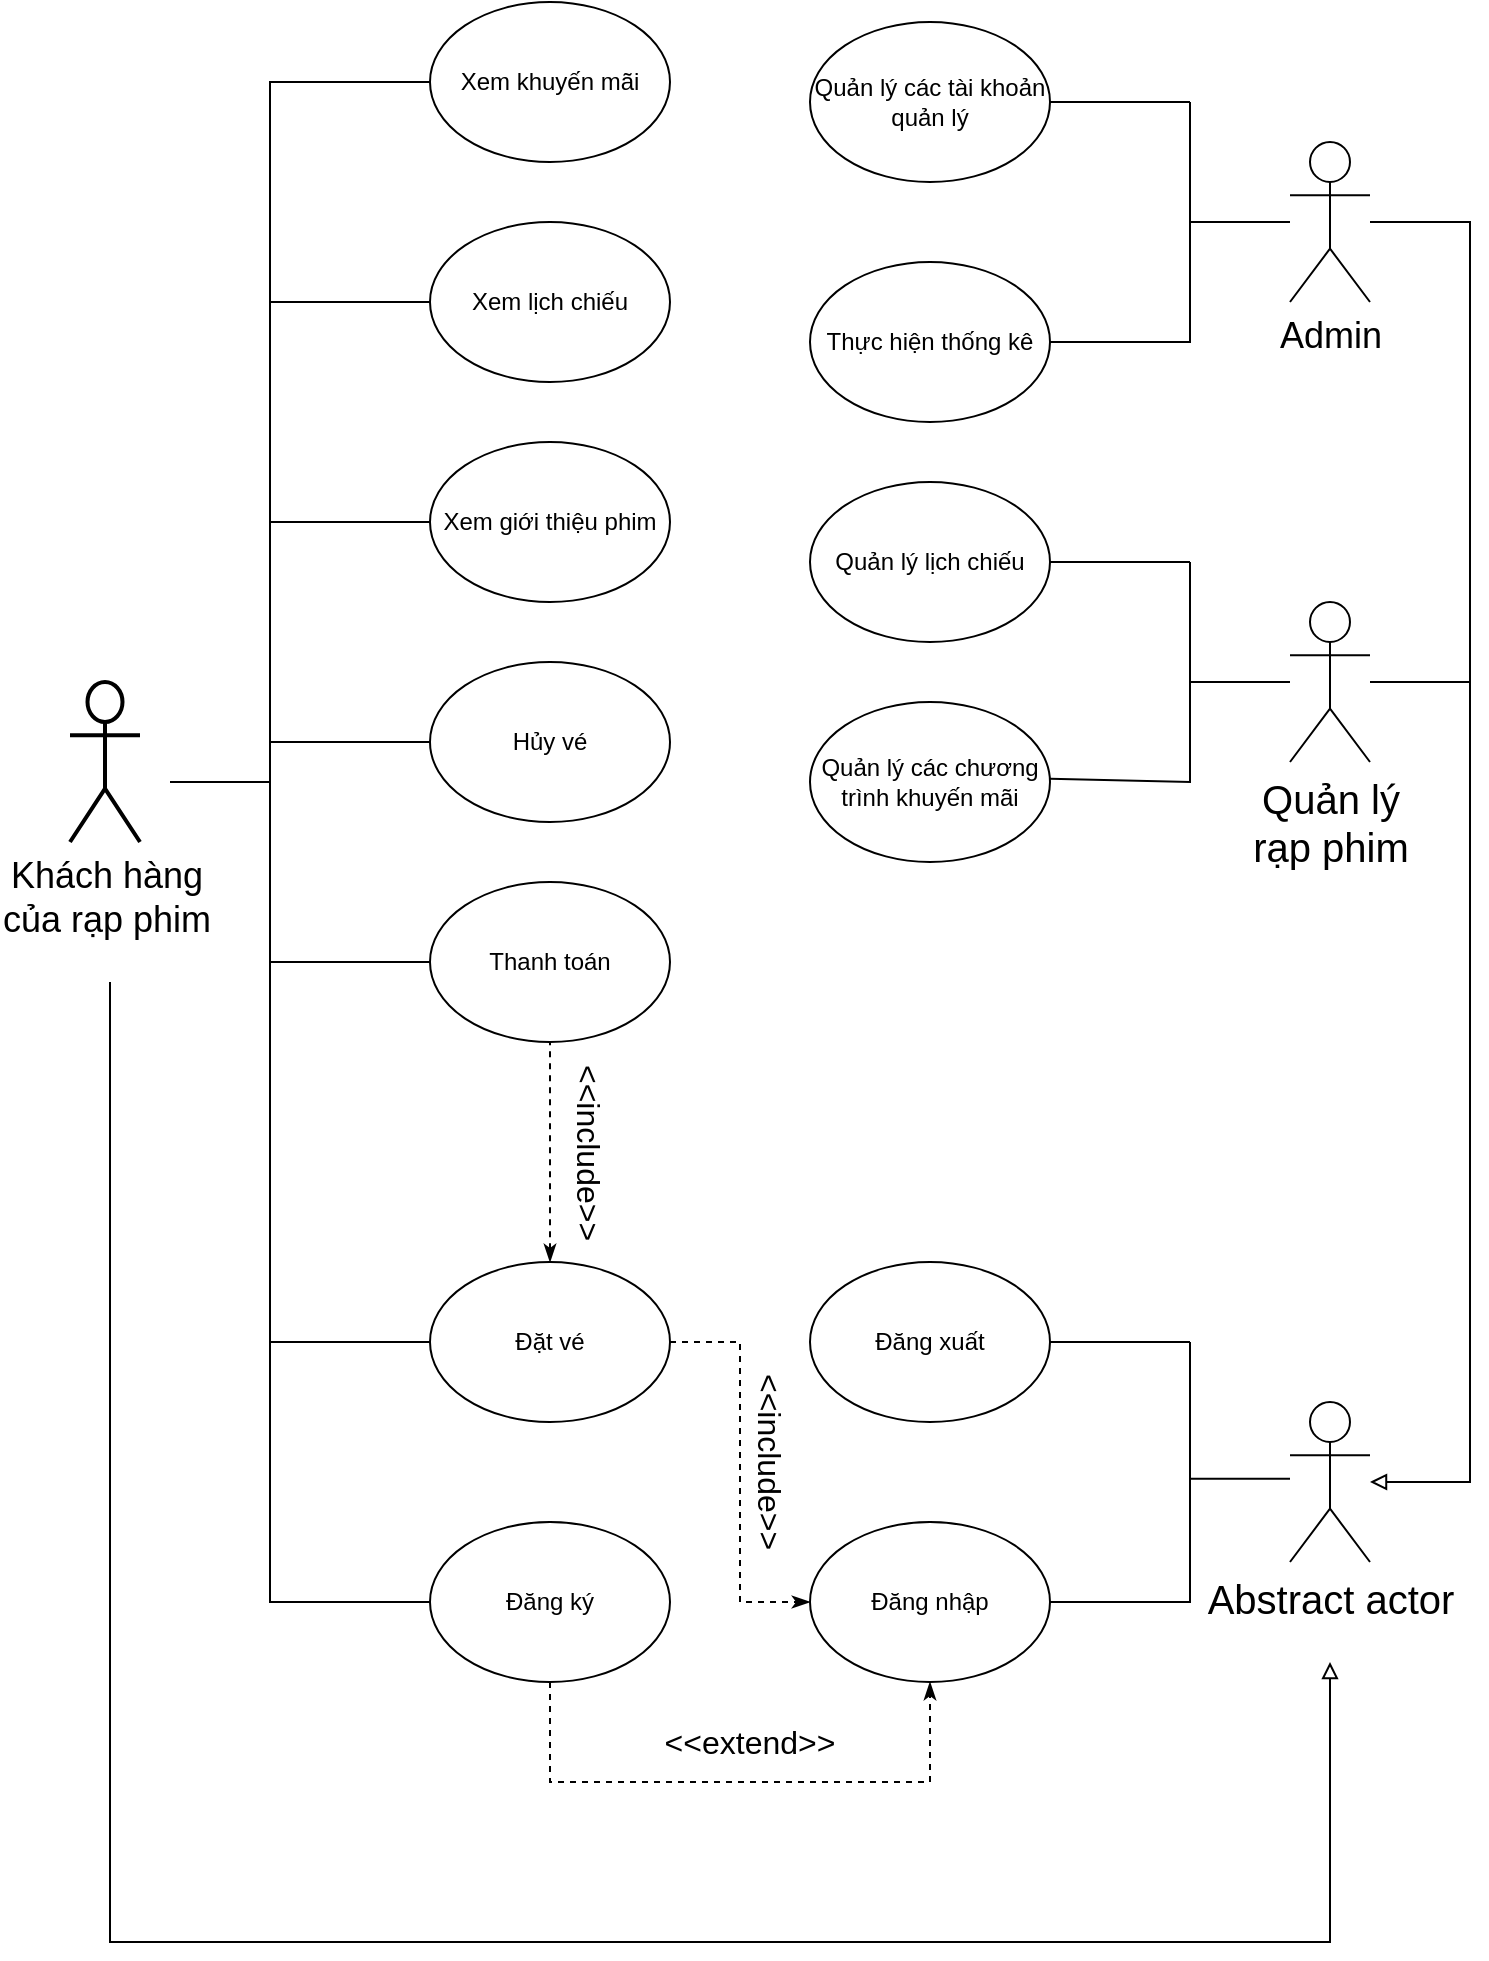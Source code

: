 <mxfile version="13.6.5">
    <diagram id="4VKKd6IWvXmH5NwJkmRS" name="Page-1">
        <mxGraphModel dx="1881" dy="1868" grid="1" gridSize="10" guides="1" tooltips="1" connect="1" arrows="1" fold="1" page="1" pageScale="1" pageWidth="827" pageHeight="1169" math="0" shadow="0">
            <root>
                <mxCell id="0"/>
                <mxCell id="1" parent="0"/>
                <mxCell id="B0guJ4K7h7i6kviaL2ei-1" value="Khách hàng&lt;br style=&quot;font-size: 18px;&quot;&gt;của rạp phim" style="shape=umlActor;verticalLabelPosition=bottom;verticalAlign=top;html=1;outlineConnect=0;strokeWidth=2;fontSize=18;" parent="1" vertex="1">
                    <mxGeometry x="-763" y="-729" width="35" height="80" as="geometry"/>
                </mxCell>
                <mxCell id="B0guJ4K7h7i6kviaL2ei-2" value="Đăng nhập" style="ellipse;whiteSpace=wrap;html=1;" parent="1" vertex="1">
                    <mxGeometry x="-393" y="-309" width="120" height="80" as="geometry"/>
                </mxCell>
                <mxCell id="B0guJ4K7h7i6kviaL2ei-3" value="Đăng ký" style="ellipse;whiteSpace=wrap;html=1;" parent="1" vertex="1">
                    <mxGeometry x="-583" y="-309" width="120" height="80" as="geometry"/>
                </mxCell>
                <mxCell id="B0guJ4K7h7i6kviaL2ei-4" value="Đăng xuất" style="ellipse;whiteSpace=wrap;html=1;" parent="1" vertex="1">
                    <mxGeometry x="-393" y="-439" width="120" height="80" as="geometry"/>
                </mxCell>
                <mxCell id="B0guJ4K7h7i6kviaL2ei-11" value="Quản lý &lt;br&gt;rạp phim" style="shape=umlActor;verticalLabelPosition=bottom;verticalAlign=top;html=1;outlineConnect=0;fontSize=20;" parent="1" vertex="1">
                    <mxGeometry x="-153" y="-769" width="40" height="80" as="geometry"/>
                </mxCell>
                <mxCell id="B0guJ4K7h7i6kviaL2ei-12" value="Admin" style="shape=umlActor;verticalLabelPosition=bottom;verticalAlign=top;html=1;outlineConnect=0;fontSize=18;" parent="1" vertex="1">
                    <mxGeometry x="-153" y="-999" width="40" height="80" as="geometry"/>
                </mxCell>
                <mxCell id="20" style="edgeStyle=orthogonalEdgeStyle;rounded=0;orthogonalLoop=1;jettySize=auto;html=1;exitX=1;exitY=0.5;exitDx=0;exitDy=0;entryX=0;entryY=0.5;entryDx=0;entryDy=0;startArrow=none;startFill=0;endArrow=classicThin;endFill=1;dashed=1;" edge="1" parent="1" source="B0guJ4K7h7i6kviaL2ei-14" target="B0guJ4K7h7i6kviaL2ei-2">
                    <mxGeometry relative="1" as="geometry"/>
                </mxCell>
                <mxCell id="B0guJ4K7h7i6kviaL2ei-14" value="Đặt vé" style="ellipse;whiteSpace=wrap;html=1;" parent="1" vertex="1">
                    <mxGeometry x="-583" y="-439" width="120" height="80" as="geometry"/>
                </mxCell>
                <mxCell id="B0guJ4K7h7i6kviaL2ei-15" value="Xem giới thiệu phim" style="ellipse;whiteSpace=wrap;html=1;" parent="1" vertex="1">
                    <mxGeometry x="-583" y="-849" width="120" height="80" as="geometry"/>
                </mxCell>
                <mxCell id="B0guJ4K7h7i6kviaL2ei-17" value="Xem khuyến mãi" style="ellipse;whiteSpace=wrap;html=1;" parent="1" vertex="1">
                    <mxGeometry x="-583" y="-1069" width="120" height="80" as="geometry"/>
                </mxCell>
                <mxCell id="B0guJ4K7h7i6kviaL2ei-18" value="Thanh toán" style="ellipse;whiteSpace=wrap;html=1;" parent="1" vertex="1">
                    <mxGeometry x="-583" y="-629" width="120" height="80" as="geometry"/>
                </mxCell>
                <mxCell id="B0guJ4K7h7i6kviaL2ei-19" value="Quản lý các tài khoản quản lý" style="ellipse;whiteSpace=wrap;html=1;" parent="1" vertex="1">
                    <mxGeometry x="-393" y="-1059" width="120" height="80" as="geometry"/>
                </mxCell>
                <mxCell id="B0guJ4K7h7i6kviaL2ei-20" value="Quản lý các chương trình khuyến mãi" style="ellipse;whiteSpace=wrap;html=1;" parent="1" vertex="1">
                    <mxGeometry x="-393" y="-719" width="120" height="80" as="geometry"/>
                </mxCell>
                <mxCell id="B0guJ4K7h7i6kviaL2ei-21" value="Quản lý lịch chiếu" style="ellipse;whiteSpace=wrap;html=1;" parent="1" vertex="1">
                    <mxGeometry x="-393" y="-829" width="120" height="80" as="geometry"/>
                </mxCell>
                <mxCell id="B0guJ4K7h7i6kviaL2ei-22" value="Thực hiện thống kê" style="ellipse;whiteSpace=wrap;html=1;" parent="1" vertex="1">
                    <mxGeometry x="-393" y="-939" width="120" height="80" as="geometry"/>
                </mxCell>
                <mxCell id="iFyN41YhfVEVNa4CwGqs-1" value="Hủy vé" style="ellipse;whiteSpace=wrap;html=1;" parent="1" vertex="1">
                    <mxGeometry x="-583" y="-739" width="120" height="80" as="geometry"/>
                </mxCell>
                <mxCell id="B0guJ4K7h7i6kviaL2ei-16" value="Xem lịch chiếu" style="ellipse;whiteSpace=wrap;html=1;" parent="1" vertex="1">
                    <mxGeometry x="-583" y="-959" width="120" height="80" as="geometry"/>
                </mxCell>
                <mxCell id="-LDxfyg8iRPk42h-eqll-32" value="&lt;font style=&quot;font-size: 16px&quot;&gt;&amp;lt;&amp;lt;include&amp;gt;&amp;gt;&lt;br&gt;&lt;/font&gt;" style="text;html=1;strokeColor=none;fillColor=none;align=center;verticalAlign=middle;whiteSpace=wrap;rounded=0;rotation=90;" parent="1" vertex="1">
                    <mxGeometry x="-523" y="-503.5" width="40" height="20" as="geometry"/>
                </mxCell>
                <mxCell id="_rYu2nPlfyyz6sexi9bu-8" value="" style="endArrow=none;html=1;entryX=0;entryY=0.5;entryDx=0;entryDy=0;endFill=0;" parent="1" target="iFyN41YhfVEVNa4CwGqs-1" edge="1">
                    <mxGeometry width="50" height="50" relative="1" as="geometry">
                        <mxPoint x="-663" y="-699" as="sourcePoint"/>
                        <mxPoint x="-583" y="-719.71" as="targetPoint"/>
                    </mxGeometry>
                </mxCell>
                <mxCell id="_rYu2nPlfyyz6sexi9bu-9" value="" style="endArrow=none;html=1;entryX=0;entryY=0.5;entryDx=0;entryDy=0;endFill=0;" parent="1" target="B0guJ4K7h7i6kviaL2ei-18" edge="1">
                    <mxGeometry width="50" height="50" relative="1" as="geometry">
                        <mxPoint x="-663" y="-589" as="sourcePoint"/>
                        <mxPoint x="-583" y="-600.43" as="targetPoint"/>
                    </mxGeometry>
                </mxCell>
                <mxCell id="_rYu2nPlfyyz6sexi9bu-10" value="" style="endArrow=none;html=1;entryX=0;entryY=0.5;entryDx=0;entryDy=0;endFill=0;" parent="1" target="B0guJ4K7h7i6kviaL2ei-15" edge="1">
                    <mxGeometry width="50" height="50" relative="1" as="geometry">
                        <mxPoint x="-663" y="-809" as="sourcePoint"/>
                        <mxPoint x="-583" y="-839.71" as="targetPoint"/>
                    </mxGeometry>
                </mxCell>
                <mxCell id="_rYu2nPlfyyz6sexi9bu-11" value="" style="endArrow=none;html=1;entryX=0;entryY=0.5;entryDx=0;entryDy=0;endFill=0;" parent="1" target="B0guJ4K7h7i6kviaL2ei-16" edge="1">
                    <mxGeometry width="50" height="50" relative="1" as="geometry">
                        <mxPoint x="-663" y="-919" as="sourcePoint"/>
                        <mxPoint x="-583" y="-959.71" as="targetPoint"/>
                    </mxGeometry>
                </mxCell>
                <mxCell id="_rYu2nPlfyyz6sexi9bu-12" value="" style="endArrow=none;html=1;entryX=0;entryY=0.5;entryDx=0;entryDy=0;" parent="1" target="B0guJ4K7h7i6kviaL2ei-14" edge="1">
                    <mxGeometry width="50" height="50" relative="1" as="geometry">
                        <mxPoint x="-663" y="-399" as="sourcePoint"/>
                        <mxPoint x="-593" y="-394" as="targetPoint"/>
                    </mxGeometry>
                </mxCell>
                <mxCell id="_rYu2nPlfyyz6sexi9bu-15" value="" style="endArrow=none;html=1;entryX=0;entryY=0.5;entryDx=0;entryDy=0;rounded=0;exitX=0;exitY=0.5;exitDx=0;exitDy=0;" parent="1" target="B0guJ4K7h7i6kviaL2ei-3" edge="1" source="B0guJ4K7h7i6kviaL2ei-17">
                    <mxGeometry width="50" height="50" relative="1" as="geometry">
                        <mxPoint x="-663" y="-1029" as="sourcePoint"/>
                        <mxPoint x="-451.0" y="-99" as="targetPoint"/>
                        <Array as="points">
                            <mxPoint x="-663" y="-1029"/>
                            <mxPoint x="-663" y="-269"/>
                        </Array>
                    </mxGeometry>
                </mxCell>
                <mxCell id="_rYu2nPlfyyz6sexi9bu-16" value="" style="endArrow=none;html=1;exitX=1;exitY=0.5;exitDx=0;exitDy=0;rounded=0;" parent="1" source="B0guJ4K7h7i6kviaL2ei-22" edge="1">
                    <mxGeometry width="50" height="50" relative="1" as="geometry">
                        <mxPoint x="-123" y="-929" as="sourcePoint"/>
                        <mxPoint x="-203" y="-1019" as="targetPoint"/>
                        <Array as="points">
                            <mxPoint x="-203" y="-899"/>
                        </Array>
                    </mxGeometry>
                </mxCell>
                <mxCell id="_rYu2nPlfyyz6sexi9bu-17" value="" style="endArrow=none;html=1;entryX=1;entryY=0.5;entryDx=0;entryDy=0;" parent="1" target="B0guJ4K7h7i6kviaL2ei-21" edge="1">
                    <mxGeometry width="50" height="50" relative="1" as="geometry">
                        <mxPoint x="-203" y="-789" as="sourcePoint"/>
                        <mxPoint x="-193" y="-769" as="targetPoint"/>
                    </mxGeometry>
                </mxCell>
                <mxCell id="_rYu2nPlfyyz6sexi9bu-18" value="" style="endArrow=none;html=1;entryX=1;entryY=0.5;entryDx=0;entryDy=0;rounded=0;" parent="1" edge="1">
                    <mxGeometry width="50" height="50" relative="1" as="geometry">
                        <mxPoint x="-203" y="-789" as="sourcePoint"/>
                        <mxPoint x="-273" y="-680.67" as="targetPoint"/>
                        <Array as="points">
                            <mxPoint x="-203" y="-679"/>
                        </Array>
                    </mxGeometry>
                </mxCell>
                <mxCell id="_rYu2nPlfyyz6sexi9bu-22" value="" style="endArrow=none;html=1;exitX=1;exitY=0.5;exitDx=0;exitDy=0;rounded=0;" parent="1" source="B0guJ4K7h7i6kviaL2ei-19" edge="1">
                    <mxGeometry width="50" height="50" relative="1" as="geometry">
                        <mxPoint x="-73" y="-829" as="sourcePoint"/>
                        <mxPoint x="-203" y="-1019" as="targetPoint"/>
                        <Array as="points"/>
                    </mxGeometry>
                </mxCell>
                <mxCell id="4" value="" style="endArrow=none;html=1;" edge="1" parent="1">
                    <mxGeometry width="50" height="50" relative="1" as="geometry">
                        <mxPoint x="-713" y="-679" as="sourcePoint"/>
                        <mxPoint x="-663" y="-679" as="targetPoint"/>
                    </mxGeometry>
                </mxCell>
                <mxCell id="5" value="Abstract actor" style="shape=umlActor;verticalLabelPosition=bottom;verticalAlign=top;html=1;outlineConnect=0;fontSize=20;" vertex="1" parent="1">
                    <mxGeometry x="-153" y="-369" width="40" height="80" as="geometry"/>
                </mxCell>
                <mxCell id="10" value="" style="endArrow=block;html=1;rounded=0;endFill=0;" edge="1" parent="1">
                    <mxGeometry width="50" height="50" relative="1" as="geometry">
                        <mxPoint x="-743" y="-579" as="sourcePoint"/>
                        <mxPoint x="-133" y="-239" as="targetPoint"/>
                        <Array as="points">
                            <mxPoint x="-743" y="-99"/>
                            <mxPoint x="-133" y="-99"/>
                        </Array>
                    </mxGeometry>
                </mxCell>
                <mxCell id="12" value="" style="endArrow=classicThin;dashed=1;html=1;exitX=0.5;exitY=1;exitDx=0;exitDy=0;entryX=0.5;entryY=1;entryDx=0;entryDy=0;rounded=0;endFill=1;" edge="1" parent="1" source="B0guJ4K7h7i6kviaL2ei-3" target="B0guJ4K7h7i6kviaL2ei-2">
                    <mxGeometry width="50" height="50" relative="1" as="geometry">
                        <mxPoint x="-373" y="-499" as="sourcePoint"/>
                        <mxPoint x="-323" y="-549" as="targetPoint"/>
                        <Array as="points">
                            <mxPoint x="-523" y="-179"/>
                            <mxPoint x="-413" y="-179"/>
                            <mxPoint x="-333" y="-179"/>
                        </Array>
                    </mxGeometry>
                </mxCell>
                <mxCell id="16" value="" style="endArrow=none;dashed=1;html=1;entryX=0.5;entryY=1;entryDx=0;entryDy=0;exitX=0.5;exitY=0;exitDx=0;exitDy=0;startArrow=classicThin;startFill=1;" edge="1" parent="1" source="B0guJ4K7h7i6kviaL2ei-14" target="B0guJ4K7h7i6kviaL2ei-18">
                    <mxGeometry width="50" height="50" relative="1" as="geometry">
                        <mxPoint x="-593" y="-459" as="sourcePoint"/>
                        <mxPoint x="-543" y="-509" as="targetPoint"/>
                    </mxGeometry>
                </mxCell>
                <mxCell id="17" value="&lt;font style=&quot;font-size: 16px&quot;&gt;&amp;lt;&amp;lt;extend&amp;gt;&amp;gt;&lt;br&gt;&lt;/font&gt;" style="text;html=1;strokeColor=none;fillColor=none;align=center;verticalAlign=middle;whiteSpace=wrap;rounded=0;rotation=0;" vertex="1" parent="1">
                    <mxGeometry x="-443" y="-209" width="40" height="20" as="geometry"/>
                </mxCell>
                <mxCell id="18" value="" style="endArrow=none;html=1;" edge="1" parent="1" target="B0guJ4K7h7i6kviaL2ei-12">
                    <mxGeometry width="50" height="50" relative="1" as="geometry">
                        <mxPoint x="-203" y="-959" as="sourcePoint"/>
                        <mxPoint x="-133" y="-869" as="targetPoint"/>
                    </mxGeometry>
                </mxCell>
                <mxCell id="19" value="" style="endArrow=none;html=1;" edge="1" parent="1">
                    <mxGeometry width="50" height="50" relative="1" as="geometry">
                        <mxPoint x="-203" y="-729" as="sourcePoint"/>
                        <mxPoint x="-153" y="-729" as="targetPoint"/>
                    </mxGeometry>
                </mxCell>
                <mxCell id="21" value="&lt;font style=&quot;font-size: 16px&quot;&gt;&amp;lt;&amp;lt;include&amp;gt;&amp;gt;&lt;br&gt;&lt;/font&gt;" style="text;html=1;strokeColor=none;fillColor=none;align=center;verticalAlign=middle;whiteSpace=wrap;rounded=0;rotation=90;" vertex="1" parent="1">
                    <mxGeometry x="-433" y="-349" width="40" height="20" as="geometry"/>
                </mxCell>
                <mxCell id="23" value="" style="endArrow=none;html=1;entryX=1;entryY=0.5;entryDx=0;entryDy=0;" edge="1" parent="1" target="B0guJ4K7h7i6kviaL2ei-4">
                    <mxGeometry width="50" height="50" relative="1" as="geometry">
                        <mxPoint x="-203" y="-399" as="sourcePoint"/>
                        <mxPoint x="-213" y="-439" as="targetPoint"/>
                    </mxGeometry>
                </mxCell>
                <mxCell id="24" value="" style="endArrow=none;html=1;entryX=1;entryY=0.5;entryDx=0;entryDy=0;rounded=0;" edge="1" parent="1" target="B0guJ4K7h7i6kviaL2ei-2">
                    <mxGeometry width="50" height="50" relative="1" as="geometry">
                        <mxPoint x="-203" y="-399" as="sourcePoint"/>
                        <mxPoint x="-253.0" y="-285.67" as="targetPoint"/>
                        <Array as="points">
                            <mxPoint x="-203" y="-269"/>
                        </Array>
                    </mxGeometry>
                </mxCell>
                <mxCell id="25" value="" style="endArrow=none;html=1;" edge="1" parent="1">
                    <mxGeometry width="50" height="50" relative="1" as="geometry">
                        <mxPoint x="-203.0" y="-330.67" as="sourcePoint"/>
                        <mxPoint x="-153.0" y="-330.67" as="targetPoint"/>
                    </mxGeometry>
                </mxCell>
                <mxCell id="28" value="" style="endArrow=block;html=1;rounded=0;endFill=0;" edge="1" parent="1">
                    <mxGeometry width="50" height="50" relative="1" as="geometry">
                        <mxPoint x="-113" y="-959" as="sourcePoint"/>
                        <mxPoint x="-113" y="-329" as="targetPoint"/>
                        <Array as="points">
                            <mxPoint x="-63" y="-959"/>
                            <mxPoint x="-63" y="-329"/>
                        </Array>
                    </mxGeometry>
                </mxCell>
                <mxCell id="29" value="" style="endArrow=none;html=1;" edge="1" parent="1" source="B0guJ4K7h7i6kviaL2ei-11">
                    <mxGeometry width="50" height="50" relative="1" as="geometry">
                        <mxPoint x="-53" y="-679" as="sourcePoint"/>
                        <mxPoint x="-63" y="-729" as="targetPoint"/>
                    </mxGeometry>
                </mxCell>
            </root>
        </mxGraphModel>
    </diagram>
</mxfile>